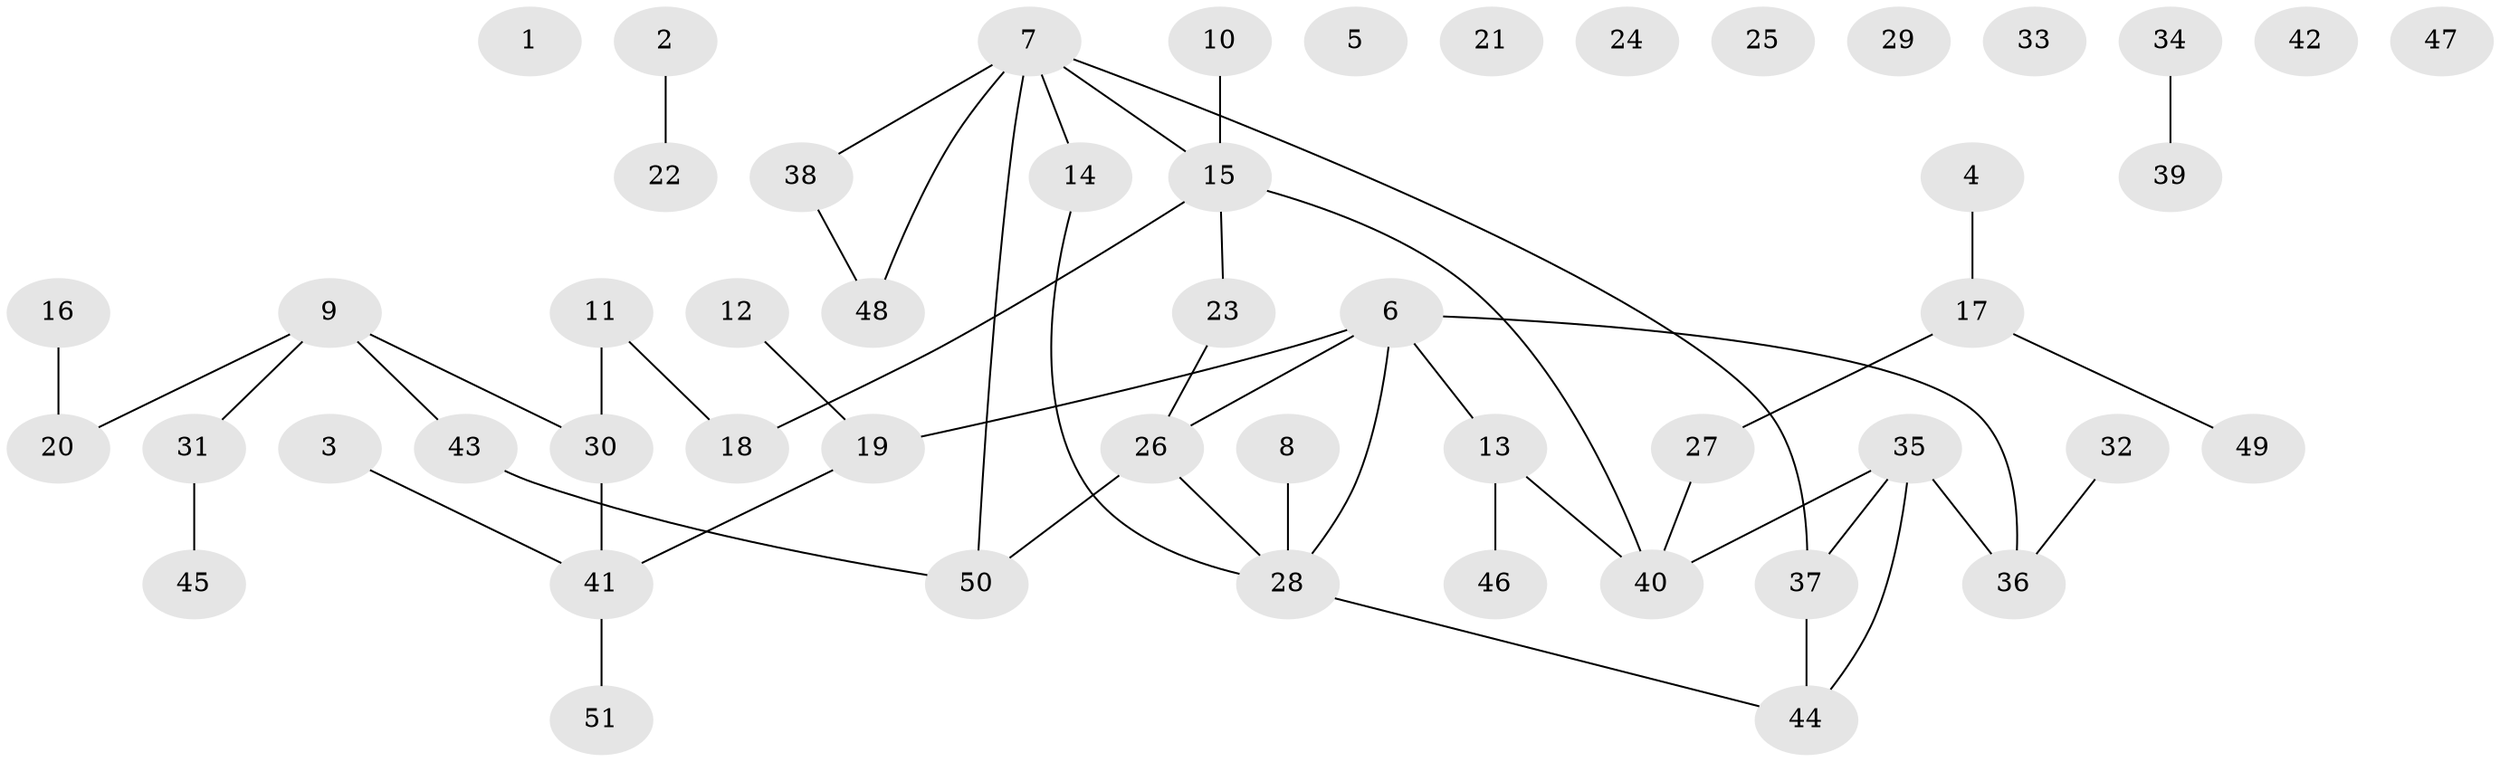 // Generated by graph-tools (version 1.1) at 2025/00/03/09/25 03:00:52]
// undirected, 51 vertices, 50 edges
graph export_dot {
graph [start="1"]
  node [color=gray90,style=filled];
  1;
  2;
  3;
  4;
  5;
  6;
  7;
  8;
  9;
  10;
  11;
  12;
  13;
  14;
  15;
  16;
  17;
  18;
  19;
  20;
  21;
  22;
  23;
  24;
  25;
  26;
  27;
  28;
  29;
  30;
  31;
  32;
  33;
  34;
  35;
  36;
  37;
  38;
  39;
  40;
  41;
  42;
  43;
  44;
  45;
  46;
  47;
  48;
  49;
  50;
  51;
  2 -- 22;
  3 -- 41;
  4 -- 17;
  6 -- 13;
  6 -- 19;
  6 -- 26;
  6 -- 28;
  6 -- 36;
  7 -- 14;
  7 -- 15;
  7 -- 37;
  7 -- 38;
  7 -- 48;
  7 -- 50;
  8 -- 28;
  9 -- 20;
  9 -- 30;
  9 -- 31;
  9 -- 43;
  10 -- 15;
  11 -- 18;
  11 -- 30;
  12 -- 19;
  13 -- 40;
  13 -- 46;
  14 -- 28;
  15 -- 18;
  15 -- 23;
  15 -- 40;
  16 -- 20;
  17 -- 27;
  17 -- 49;
  19 -- 41;
  23 -- 26;
  26 -- 28;
  26 -- 50;
  27 -- 40;
  28 -- 44;
  30 -- 41;
  31 -- 45;
  32 -- 36;
  34 -- 39;
  35 -- 36;
  35 -- 37;
  35 -- 40;
  35 -- 44;
  37 -- 44;
  38 -- 48;
  41 -- 51;
  43 -- 50;
}

